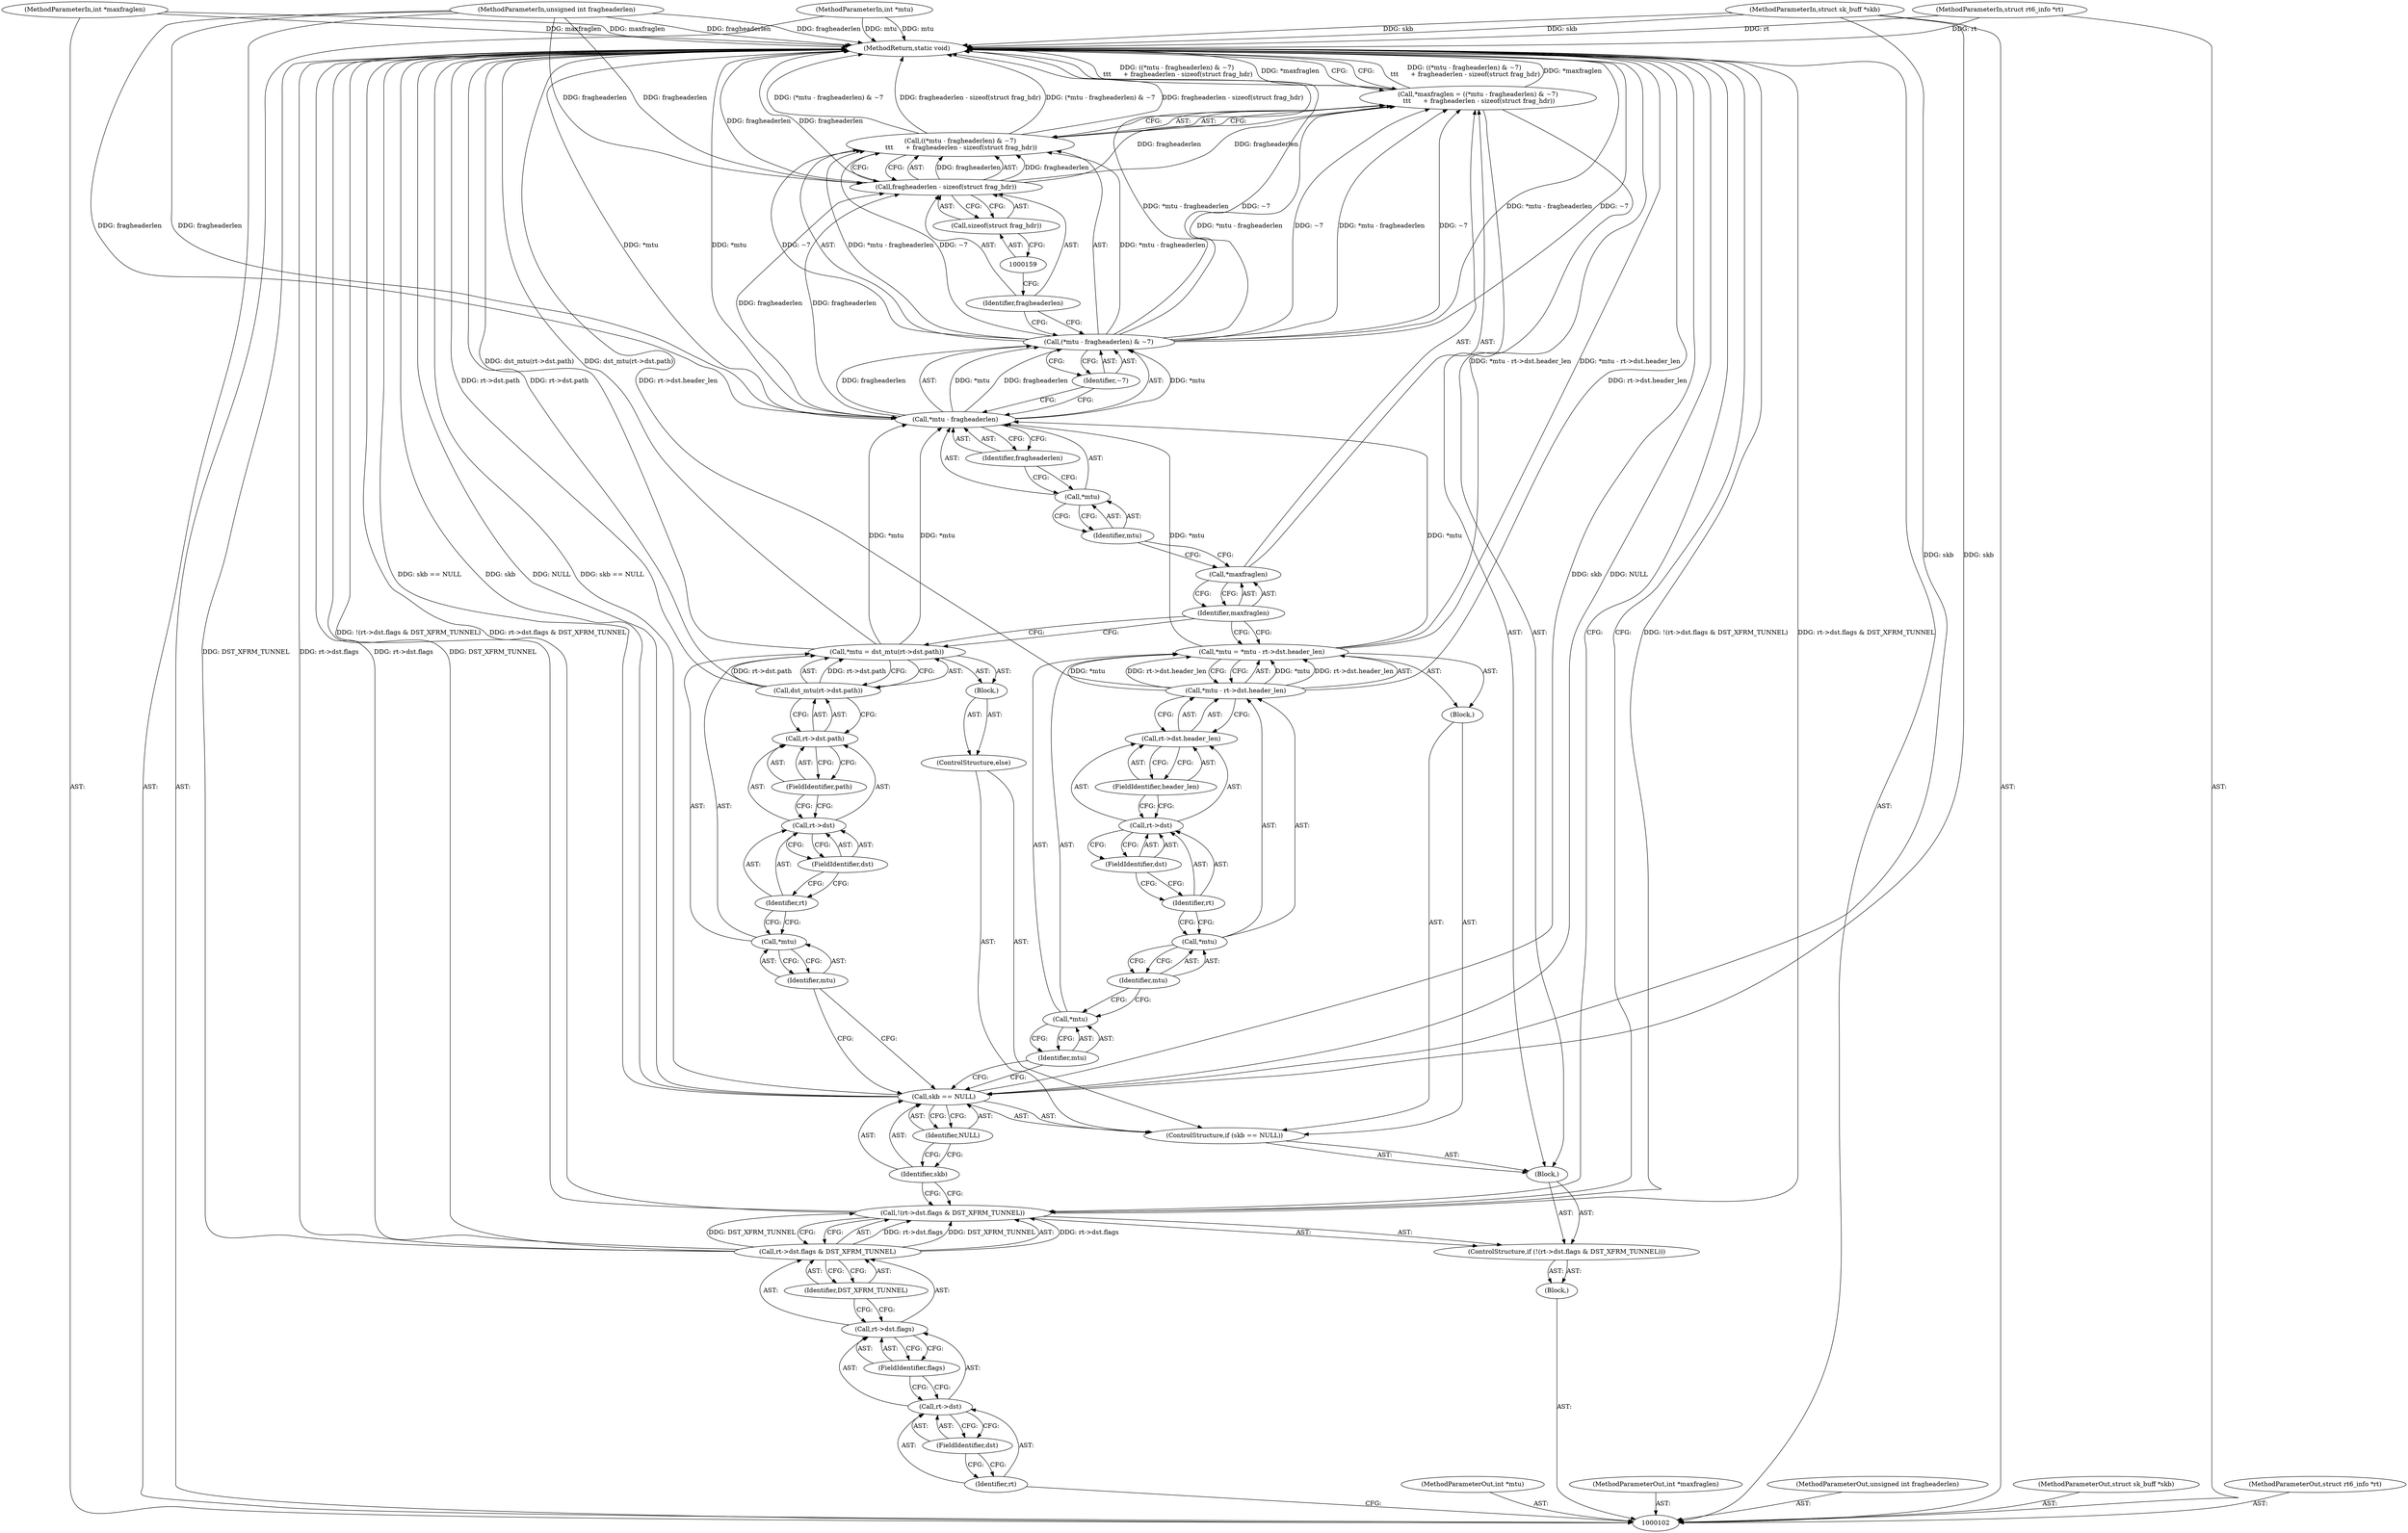 digraph "1_linux_75a493e60ac4bbe2e977e7129d6d8cbb0dd236be_0" {
"1000160" [label="(MethodReturn,static void)"];
"1000103" [label="(MethodParameterIn,int *mtu)"];
"1000220" [label="(MethodParameterOut,int *mtu)"];
"1000127" [label="(Call,*mtu - rt->dst.header_len)"];
"1000128" [label="(Call,*mtu)"];
"1000129" [label="(Identifier,mtu)"];
"1000130" [label="(Call,rt->dst.header_len)"];
"1000131" [label="(Call,rt->dst)"];
"1000132" [label="(Identifier,rt)"];
"1000133" [label="(FieldIdentifier,dst)"];
"1000134" [label="(FieldIdentifier,header_len)"];
"1000124" [label="(Call,*mtu = *mtu - rt->dst.header_len)"];
"1000125" [label="(Call,*mtu)"];
"1000126" [label="(Identifier,mtu)"];
"1000135" [label="(ControlStructure,else)"];
"1000136" [label="(Block,)"];
"1000140" [label="(Call,dst_mtu(rt->dst.path))"];
"1000141" [label="(Call,rt->dst.path)"];
"1000142" [label="(Call,rt->dst)"];
"1000143" [label="(Identifier,rt)"];
"1000144" [label="(FieldIdentifier,dst)"];
"1000145" [label="(FieldIdentifier,path)"];
"1000137" [label="(Call,*mtu = dst_mtu(rt->dst.path))"];
"1000138" [label="(Call,*mtu)"];
"1000139" [label="(Identifier,mtu)"];
"1000149" [label="(Call,((*mtu - fragheaderlen) & ~7)\n \t\t\t      + fragheaderlen - sizeof(struct frag_hdr))"];
"1000150" [label="(Call,(*mtu - fragheaderlen) & ~7)"];
"1000151" [label="(Call,*mtu - fragheaderlen)"];
"1000152" [label="(Call,*mtu)"];
"1000153" [label="(Identifier,mtu)"];
"1000154" [label="(Identifier,fragheaderlen)"];
"1000146" [label="(Call,*maxfraglen = ((*mtu - fragheaderlen) & ~7)\n \t\t\t      + fragheaderlen - sizeof(struct frag_hdr))"];
"1000147" [label="(Call,*maxfraglen)"];
"1000148" [label="(Identifier,maxfraglen)"];
"1000155" [label="(Identifier,~7)"];
"1000104" [label="(MethodParameterIn,int *maxfraglen)"];
"1000221" [label="(MethodParameterOut,int *maxfraglen)"];
"1000156" [label="(Call,fragheaderlen - sizeof(struct frag_hdr))"];
"1000157" [label="(Identifier,fragheaderlen)"];
"1000158" [label="(Call,sizeof(struct frag_hdr))"];
"1000105" [label="(MethodParameterIn,unsigned int fragheaderlen)"];
"1000222" [label="(MethodParameterOut,unsigned int fragheaderlen)"];
"1000106" [label="(MethodParameterIn,struct sk_buff *skb)"];
"1000223" [label="(MethodParameterOut,struct sk_buff *skb)"];
"1000107" [label="(MethodParameterIn,struct rt6_info *rt)"];
"1000224" [label="(MethodParameterOut,struct rt6_info *rt)"];
"1000108" [label="(Block,)"];
"1000115" [label="(FieldIdentifier,dst)"];
"1000116" [label="(FieldIdentifier,flags)"];
"1000109" [label="(ControlStructure,if (!(rt->dst.flags & DST_XFRM_TUNNEL)))"];
"1000117" [label="(Identifier,DST_XFRM_TUNNEL)"];
"1000118" [label="(Block,)"];
"1000110" [label="(Call,!(rt->dst.flags & DST_XFRM_TUNNEL))"];
"1000111" [label="(Call,rt->dst.flags & DST_XFRM_TUNNEL)"];
"1000112" [label="(Call,rt->dst.flags)"];
"1000113" [label="(Call,rt->dst)"];
"1000114" [label="(Identifier,rt)"];
"1000122" [label="(Identifier,NULL)"];
"1000123" [label="(Block,)"];
"1000119" [label="(ControlStructure,if (skb == NULL))"];
"1000120" [label="(Call,skb == NULL)"];
"1000121" [label="(Identifier,skb)"];
"1000160" -> "1000102"  [label="AST: "];
"1000160" -> "1000146"  [label="CFG: "];
"1000160" -> "1000110"  [label="CFG: "];
"1000111" -> "1000160"  [label="DDG: DST_XFRM_TUNNEL"];
"1000111" -> "1000160"  [label="DDG: rt->dst.flags"];
"1000127" -> "1000160"  [label="DDG: rt->dst.header_len"];
"1000156" -> "1000160"  [label="DDG: fragheaderlen"];
"1000104" -> "1000160"  [label="DDG: maxfraglen"];
"1000105" -> "1000160"  [label="DDG: fragheaderlen"];
"1000140" -> "1000160"  [label="DDG: rt->dst.path"];
"1000120" -> "1000160"  [label="DDG: skb"];
"1000120" -> "1000160"  [label="DDG: NULL"];
"1000120" -> "1000160"  [label="DDG: skb == NULL"];
"1000146" -> "1000160"  [label="DDG: ((*mtu - fragheaderlen) & ~7)\n \t\t\t      + fragheaderlen - sizeof(struct frag_hdr)"];
"1000146" -> "1000160"  [label="DDG: *maxfraglen"];
"1000124" -> "1000160"  [label="DDG: *mtu - rt->dst.header_len"];
"1000149" -> "1000160"  [label="DDG: (*mtu - fragheaderlen) & ~7"];
"1000149" -> "1000160"  [label="DDG: fragheaderlen - sizeof(struct frag_hdr)"];
"1000107" -> "1000160"  [label="DDG: rt"];
"1000150" -> "1000160"  [label="DDG: *mtu - fragheaderlen"];
"1000150" -> "1000160"  [label="DDG: ~7"];
"1000137" -> "1000160"  [label="DDG: dst_mtu(rt->dst.path)"];
"1000151" -> "1000160"  [label="DDG: *mtu"];
"1000103" -> "1000160"  [label="DDG: mtu"];
"1000110" -> "1000160"  [label="DDG: !(rt->dst.flags & DST_XFRM_TUNNEL)"];
"1000110" -> "1000160"  [label="DDG: rt->dst.flags & DST_XFRM_TUNNEL"];
"1000106" -> "1000160"  [label="DDG: skb"];
"1000103" -> "1000102"  [label="AST: "];
"1000103" -> "1000160"  [label="DDG: mtu"];
"1000220" -> "1000102"  [label="AST: "];
"1000127" -> "1000124"  [label="AST: "];
"1000127" -> "1000130"  [label="CFG: "];
"1000128" -> "1000127"  [label="AST: "];
"1000130" -> "1000127"  [label="AST: "];
"1000124" -> "1000127"  [label="CFG: "];
"1000127" -> "1000160"  [label="DDG: rt->dst.header_len"];
"1000127" -> "1000124"  [label="DDG: *mtu"];
"1000127" -> "1000124"  [label="DDG: rt->dst.header_len"];
"1000128" -> "1000127"  [label="AST: "];
"1000128" -> "1000129"  [label="CFG: "];
"1000129" -> "1000128"  [label="AST: "];
"1000132" -> "1000128"  [label="CFG: "];
"1000129" -> "1000128"  [label="AST: "];
"1000129" -> "1000125"  [label="CFG: "];
"1000128" -> "1000129"  [label="CFG: "];
"1000130" -> "1000127"  [label="AST: "];
"1000130" -> "1000134"  [label="CFG: "];
"1000131" -> "1000130"  [label="AST: "];
"1000134" -> "1000130"  [label="AST: "];
"1000127" -> "1000130"  [label="CFG: "];
"1000131" -> "1000130"  [label="AST: "];
"1000131" -> "1000133"  [label="CFG: "];
"1000132" -> "1000131"  [label="AST: "];
"1000133" -> "1000131"  [label="AST: "];
"1000134" -> "1000131"  [label="CFG: "];
"1000132" -> "1000131"  [label="AST: "];
"1000132" -> "1000128"  [label="CFG: "];
"1000133" -> "1000132"  [label="CFG: "];
"1000133" -> "1000131"  [label="AST: "];
"1000133" -> "1000132"  [label="CFG: "];
"1000131" -> "1000133"  [label="CFG: "];
"1000134" -> "1000130"  [label="AST: "];
"1000134" -> "1000131"  [label="CFG: "];
"1000130" -> "1000134"  [label="CFG: "];
"1000124" -> "1000123"  [label="AST: "];
"1000124" -> "1000127"  [label="CFG: "];
"1000125" -> "1000124"  [label="AST: "];
"1000127" -> "1000124"  [label="AST: "];
"1000148" -> "1000124"  [label="CFG: "];
"1000124" -> "1000160"  [label="DDG: *mtu - rt->dst.header_len"];
"1000127" -> "1000124"  [label="DDG: *mtu"];
"1000127" -> "1000124"  [label="DDG: rt->dst.header_len"];
"1000124" -> "1000151"  [label="DDG: *mtu"];
"1000125" -> "1000124"  [label="AST: "];
"1000125" -> "1000126"  [label="CFG: "];
"1000126" -> "1000125"  [label="AST: "];
"1000129" -> "1000125"  [label="CFG: "];
"1000126" -> "1000125"  [label="AST: "];
"1000126" -> "1000120"  [label="CFG: "];
"1000125" -> "1000126"  [label="CFG: "];
"1000135" -> "1000119"  [label="AST: "];
"1000136" -> "1000135"  [label="AST: "];
"1000136" -> "1000135"  [label="AST: "];
"1000137" -> "1000136"  [label="AST: "];
"1000140" -> "1000137"  [label="AST: "];
"1000140" -> "1000141"  [label="CFG: "];
"1000141" -> "1000140"  [label="AST: "];
"1000137" -> "1000140"  [label="CFG: "];
"1000140" -> "1000160"  [label="DDG: rt->dst.path"];
"1000140" -> "1000137"  [label="DDG: rt->dst.path"];
"1000141" -> "1000140"  [label="AST: "];
"1000141" -> "1000145"  [label="CFG: "];
"1000142" -> "1000141"  [label="AST: "];
"1000145" -> "1000141"  [label="AST: "];
"1000140" -> "1000141"  [label="CFG: "];
"1000142" -> "1000141"  [label="AST: "];
"1000142" -> "1000144"  [label="CFG: "];
"1000143" -> "1000142"  [label="AST: "];
"1000144" -> "1000142"  [label="AST: "];
"1000145" -> "1000142"  [label="CFG: "];
"1000143" -> "1000142"  [label="AST: "];
"1000143" -> "1000138"  [label="CFG: "];
"1000144" -> "1000143"  [label="CFG: "];
"1000144" -> "1000142"  [label="AST: "];
"1000144" -> "1000143"  [label="CFG: "];
"1000142" -> "1000144"  [label="CFG: "];
"1000145" -> "1000141"  [label="AST: "];
"1000145" -> "1000142"  [label="CFG: "];
"1000141" -> "1000145"  [label="CFG: "];
"1000137" -> "1000136"  [label="AST: "];
"1000137" -> "1000140"  [label="CFG: "];
"1000138" -> "1000137"  [label="AST: "];
"1000140" -> "1000137"  [label="AST: "];
"1000148" -> "1000137"  [label="CFG: "];
"1000137" -> "1000160"  [label="DDG: dst_mtu(rt->dst.path)"];
"1000140" -> "1000137"  [label="DDG: rt->dst.path"];
"1000137" -> "1000151"  [label="DDG: *mtu"];
"1000138" -> "1000137"  [label="AST: "];
"1000138" -> "1000139"  [label="CFG: "];
"1000139" -> "1000138"  [label="AST: "];
"1000143" -> "1000138"  [label="CFG: "];
"1000139" -> "1000138"  [label="AST: "];
"1000139" -> "1000120"  [label="CFG: "];
"1000138" -> "1000139"  [label="CFG: "];
"1000149" -> "1000146"  [label="AST: "];
"1000149" -> "1000156"  [label="CFG: "];
"1000150" -> "1000149"  [label="AST: "];
"1000156" -> "1000149"  [label="AST: "];
"1000146" -> "1000149"  [label="CFG: "];
"1000149" -> "1000160"  [label="DDG: (*mtu - fragheaderlen) & ~7"];
"1000149" -> "1000160"  [label="DDG: fragheaderlen - sizeof(struct frag_hdr)"];
"1000150" -> "1000149"  [label="DDG: *mtu - fragheaderlen"];
"1000150" -> "1000149"  [label="DDG: ~7"];
"1000156" -> "1000149"  [label="DDG: fragheaderlen"];
"1000150" -> "1000149"  [label="AST: "];
"1000150" -> "1000155"  [label="CFG: "];
"1000151" -> "1000150"  [label="AST: "];
"1000155" -> "1000150"  [label="AST: "];
"1000157" -> "1000150"  [label="CFG: "];
"1000150" -> "1000160"  [label="DDG: *mtu - fragheaderlen"];
"1000150" -> "1000160"  [label="DDG: ~7"];
"1000150" -> "1000146"  [label="DDG: *mtu - fragheaderlen"];
"1000150" -> "1000146"  [label="DDG: ~7"];
"1000150" -> "1000149"  [label="DDG: *mtu - fragheaderlen"];
"1000150" -> "1000149"  [label="DDG: ~7"];
"1000151" -> "1000150"  [label="DDG: *mtu"];
"1000151" -> "1000150"  [label="DDG: fragheaderlen"];
"1000151" -> "1000150"  [label="AST: "];
"1000151" -> "1000154"  [label="CFG: "];
"1000152" -> "1000151"  [label="AST: "];
"1000154" -> "1000151"  [label="AST: "];
"1000155" -> "1000151"  [label="CFG: "];
"1000151" -> "1000160"  [label="DDG: *mtu"];
"1000151" -> "1000150"  [label="DDG: *mtu"];
"1000151" -> "1000150"  [label="DDG: fragheaderlen"];
"1000124" -> "1000151"  [label="DDG: *mtu"];
"1000137" -> "1000151"  [label="DDG: *mtu"];
"1000105" -> "1000151"  [label="DDG: fragheaderlen"];
"1000151" -> "1000156"  [label="DDG: fragheaderlen"];
"1000152" -> "1000151"  [label="AST: "];
"1000152" -> "1000153"  [label="CFG: "];
"1000153" -> "1000152"  [label="AST: "];
"1000154" -> "1000152"  [label="CFG: "];
"1000153" -> "1000152"  [label="AST: "];
"1000153" -> "1000147"  [label="CFG: "];
"1000152" -> "1000153"  [label="CFG: "];
"1000154" -> "1000151"  [label="AST: "];
"1000154" -> "1000152"  [label="CFG: "];
"1000151" -> "1000154"  [label="CFG: "];
"1000146" -> "1000118"  [label="AST: "];
"1000146" -> "1000149"  [label="CFG: "];
"1000147" -> "1000146"  [label="AST: "];
"1000149" -> "1000146"  [label="AST: "];
"1000160" -> "1000146"  [label="CFG: "];
"1000146" -> "1000160"  [label="DDG: ((*mtu - fragheaderlen) & ~7)\n \t\t\t      + fragheaderlen - sizeof(struct frag_hdr)"];
"1000146" -> "1000160"  [label="DDG: *maxfraglen"];
"1000150" -> "1000146"  [label="DDG: *mtu - fragheaderlen"];
"1000150" -> "1000146"  [label="DDG: ~7"];
"1000156" -> "1000146"  [label="DDG: fragheaderlen"];
"1000147" -> "1000146"  [label="AST: "];
"1000147" -> "1000148"  [label="CFG: "];
"1000148" -> "1000147"  [label="AST: "];
"1000153" -> "1000147"  [label="CFG: "];
"1000148" -> "1000147"  [label="AST: "];
"1000148" -> "1000124"  [label="CFG: "];
"1000148" -> "1000137"  [label="CFG: "];
"1000147" -> "1000148"  [label="CFG: "];
"1000155" -> "1000150"  [label="AST: "];
"1000155" -> "1000151"  [label="CFG: "];
"1000150" -> "1000155"  [label="CFG: "];
"1000104" -> "1000102"  [label="AST: "];
"1000104" -> "1000160"  [label="DDG: maxfraglen"];
"1000221" -> "1000102"  [label="AST: "];
"1000156" -> "1000149"  [label="AST: "];
"1000156" -> "1000158"  [label="CFG: "];
"1000157" -> "1000156"  [label="AST: "];
"1000158" -> "1000156"  [label="AST: "];
"1000149" -> "1000156"  [label="CFG: "];
"1000156" -> "1000160"  [label="DDG: fragheaderlen"];
"1000156" -> "1000146"  [label="DDG: fragheaderlen"];
"1000156" -> "1000149"  [label="DDG: fragheaderlen"];
"1000151" -> "1000156"  [label="DDG: fragheaderlen"];
"1000105" -> "1000156"  [label="DDG: fragheaderlen"];
"1000157" -> "1000156"  [label="AST: "];
"1000157" -> "1000150"  [label="CFG: "];
"1000159" -> "1000157"  [label="CFG: "];
"1000158" -> "1000156"  [label="AST: "];
"1000158" -> "1000159"  [label="CFG: "];
"1000159" -> "1000158"  [label="AST: "];
"1000156" -> "1000158"  [label="CFG: "];
"1000105" -> "1000102"  [label="AST: "];
"1000105" -> "1000160"  [label="DDG: fragheaderlen"];
"1000105" -> "1000151"  [label="DDG: fragheaderlen"];
"1000105" -> "1000156"  [label="DDG: fragheaderlen"];
"1000222" -> "1000102"  [label="AST: "];
"1000106" -> "1000102"  [label="AST: "];
"1000106" -> "1000160"  [label="DDG: skb"];
"1000106" -> "1000120"  [label="DDG: skb"];
"1000223" -> "1000102"  [label="AST: "];
"1000107" -> "1000102"  [label="AST: "];
"1000107" -> "1000160"  [label="DDG: rt"];
"1000224" -> "1000102"  [label="AST: "];
"1000108" -> "1000102"  [label="AST: "];
"1000109" -> "1000108"  [label="AST: "];
"1000115" -> "1000113"  [label="AST: "];
"1000115" -> "1000114"  [label="CFG: "];
"1000113" -> "1000115"  [label="CFG: "];
"1000116" -> "1000112"  [label="AST: "];
"1000116" -> "1000113"  [label="CFG: "];
"1000112" -> "1000116"  [label="CFG: "];
"1000109" -> "1000108"  [label="AST: "];
"1000110" -> "1000109"  [label="AST: "];
"1000118" -> "1000109"  [label="AST: "];
"1000117" -> "1000111"  [label="AST: "];
"1000117" -> "1000112"  [label="CFG: "];
"1000111" -> "1000117"  [label="CFG: "];
"1000118" -> "1000109"  [label="AST: "];
"1000119" -> "1000118"  [label="AST: "];
"1000146" -> "1000118"  [label="AST: "];
"1000110" -> "1000109"  [label="AST: "];
"1000110" -> "1000111"  [label="CFG: "];
"1000111" -> "1000110"  [label="AST: "];
"1000121" -> "1000110"  [label="CFG: "];
"1000160" -> "1000110"  [label="CFG: "];
"1000110" -> "1000160"  [label="DDG: !(rt->dst.flags & DST_XFRM_TUNNEL)"];
"1000110" -> "1000160"  [label="DDG: rt->dst.flags & DST_XFRM_TUNNEL"];
"1000111" -> "1000110"  [label="DDG: rt->dst.flags"];
"1000111" -> "1000110"  [label="DDG: DST_XFRM_TUNNEL"];
"1000111" -> "1000110"  [label="AST: "];
"1000111" -> "1000117"  [label="CFG: "];
"1000112" -> "1000111"  [label="AST: "];
"1000117" -> "1000111"  [label="AST: "];
"1000110" -> "1000111"  [label="CFG: "];
"1000111" -> "1000160"  [label="DDG: DST_XFRM_TUNNEL"];
"1000111" -> "1000160"  [label="DDG: rt->dst.flags"];
"1000111" -> "1000110"  [label="DDG: rt->dst.flags"];
"1000111" -> "1000110"  [label="DDG: DST_XFRM_TUNNEL"];
"1000112" -> "1000111"  [label="AST: "];
"1000112" -> "1000116"  [label="CFG: "];
"1000113" -> "1000112"  [label="AST: "];
"1000116" -> "1000112"  [label="AST: "];
"1000117" -> "1000112"  [label="CFG: "];
"1000113" -> "1000112"  [label="AST: "];
"1000113" -> "1000115"  [label="CFG: "];
"1000114" -> "1000113"  [label="AST: "];
"1000115" -> "1000113"  [label="AST: "];
"1000116" -> "1000113"  [label="CFG: "];
"1000114" -> "1000113"  [label="AST: "];
"1000114" -> "1000102"  [label="CFG: "];
"1000115" -> "1000114"  [label="CFG: "];
"1000122" -> "1000120"  [label="AST: "];
"1000122" -> "1000121"  [label="CFG: "];
"1000120" -> "1000122"  [label="CFG: "];
"1000123" -> "1000119"  [label="AST: "];
"1000124" -> "1000123"  [label="AST: "];
"1000119" -> "1000118"  [label="AST: "];
"1000120" -> "1000119"  [label="AST: "];
"1000123" -> "1000119"  [label="AST: "];
"1000135" -> "1000119"  [label="AST: "];
"1000120" -> "1000119"  [label="AST: "];
"1000120" -> "1000122"  [label="CFG: "];
"1000121" -> "1000120"  [label="AST: "];
"1000122" -> "1000120"  [label="AST: "];
"1000126" -> "1000120"  [label="CFG: "];
"1000139" -> "1000120"  [label="CFG: "];
"1000120" -> "1000160"  [label="DDG: skb"];
"1000120" -> "1000160"  [label="DDG: NULL"];
"1000120" -> "1000160"  [label="DDG: skb == NULL"];
"1000106" -> "1000120"  [label="DDG: skb"];
"1000121" -> "1000120"  [label="AST: "];
"1000121" -> "1000110"  [label="CFG: "];
"1000122" -> "1000121"  [label="CFG: "];
}
